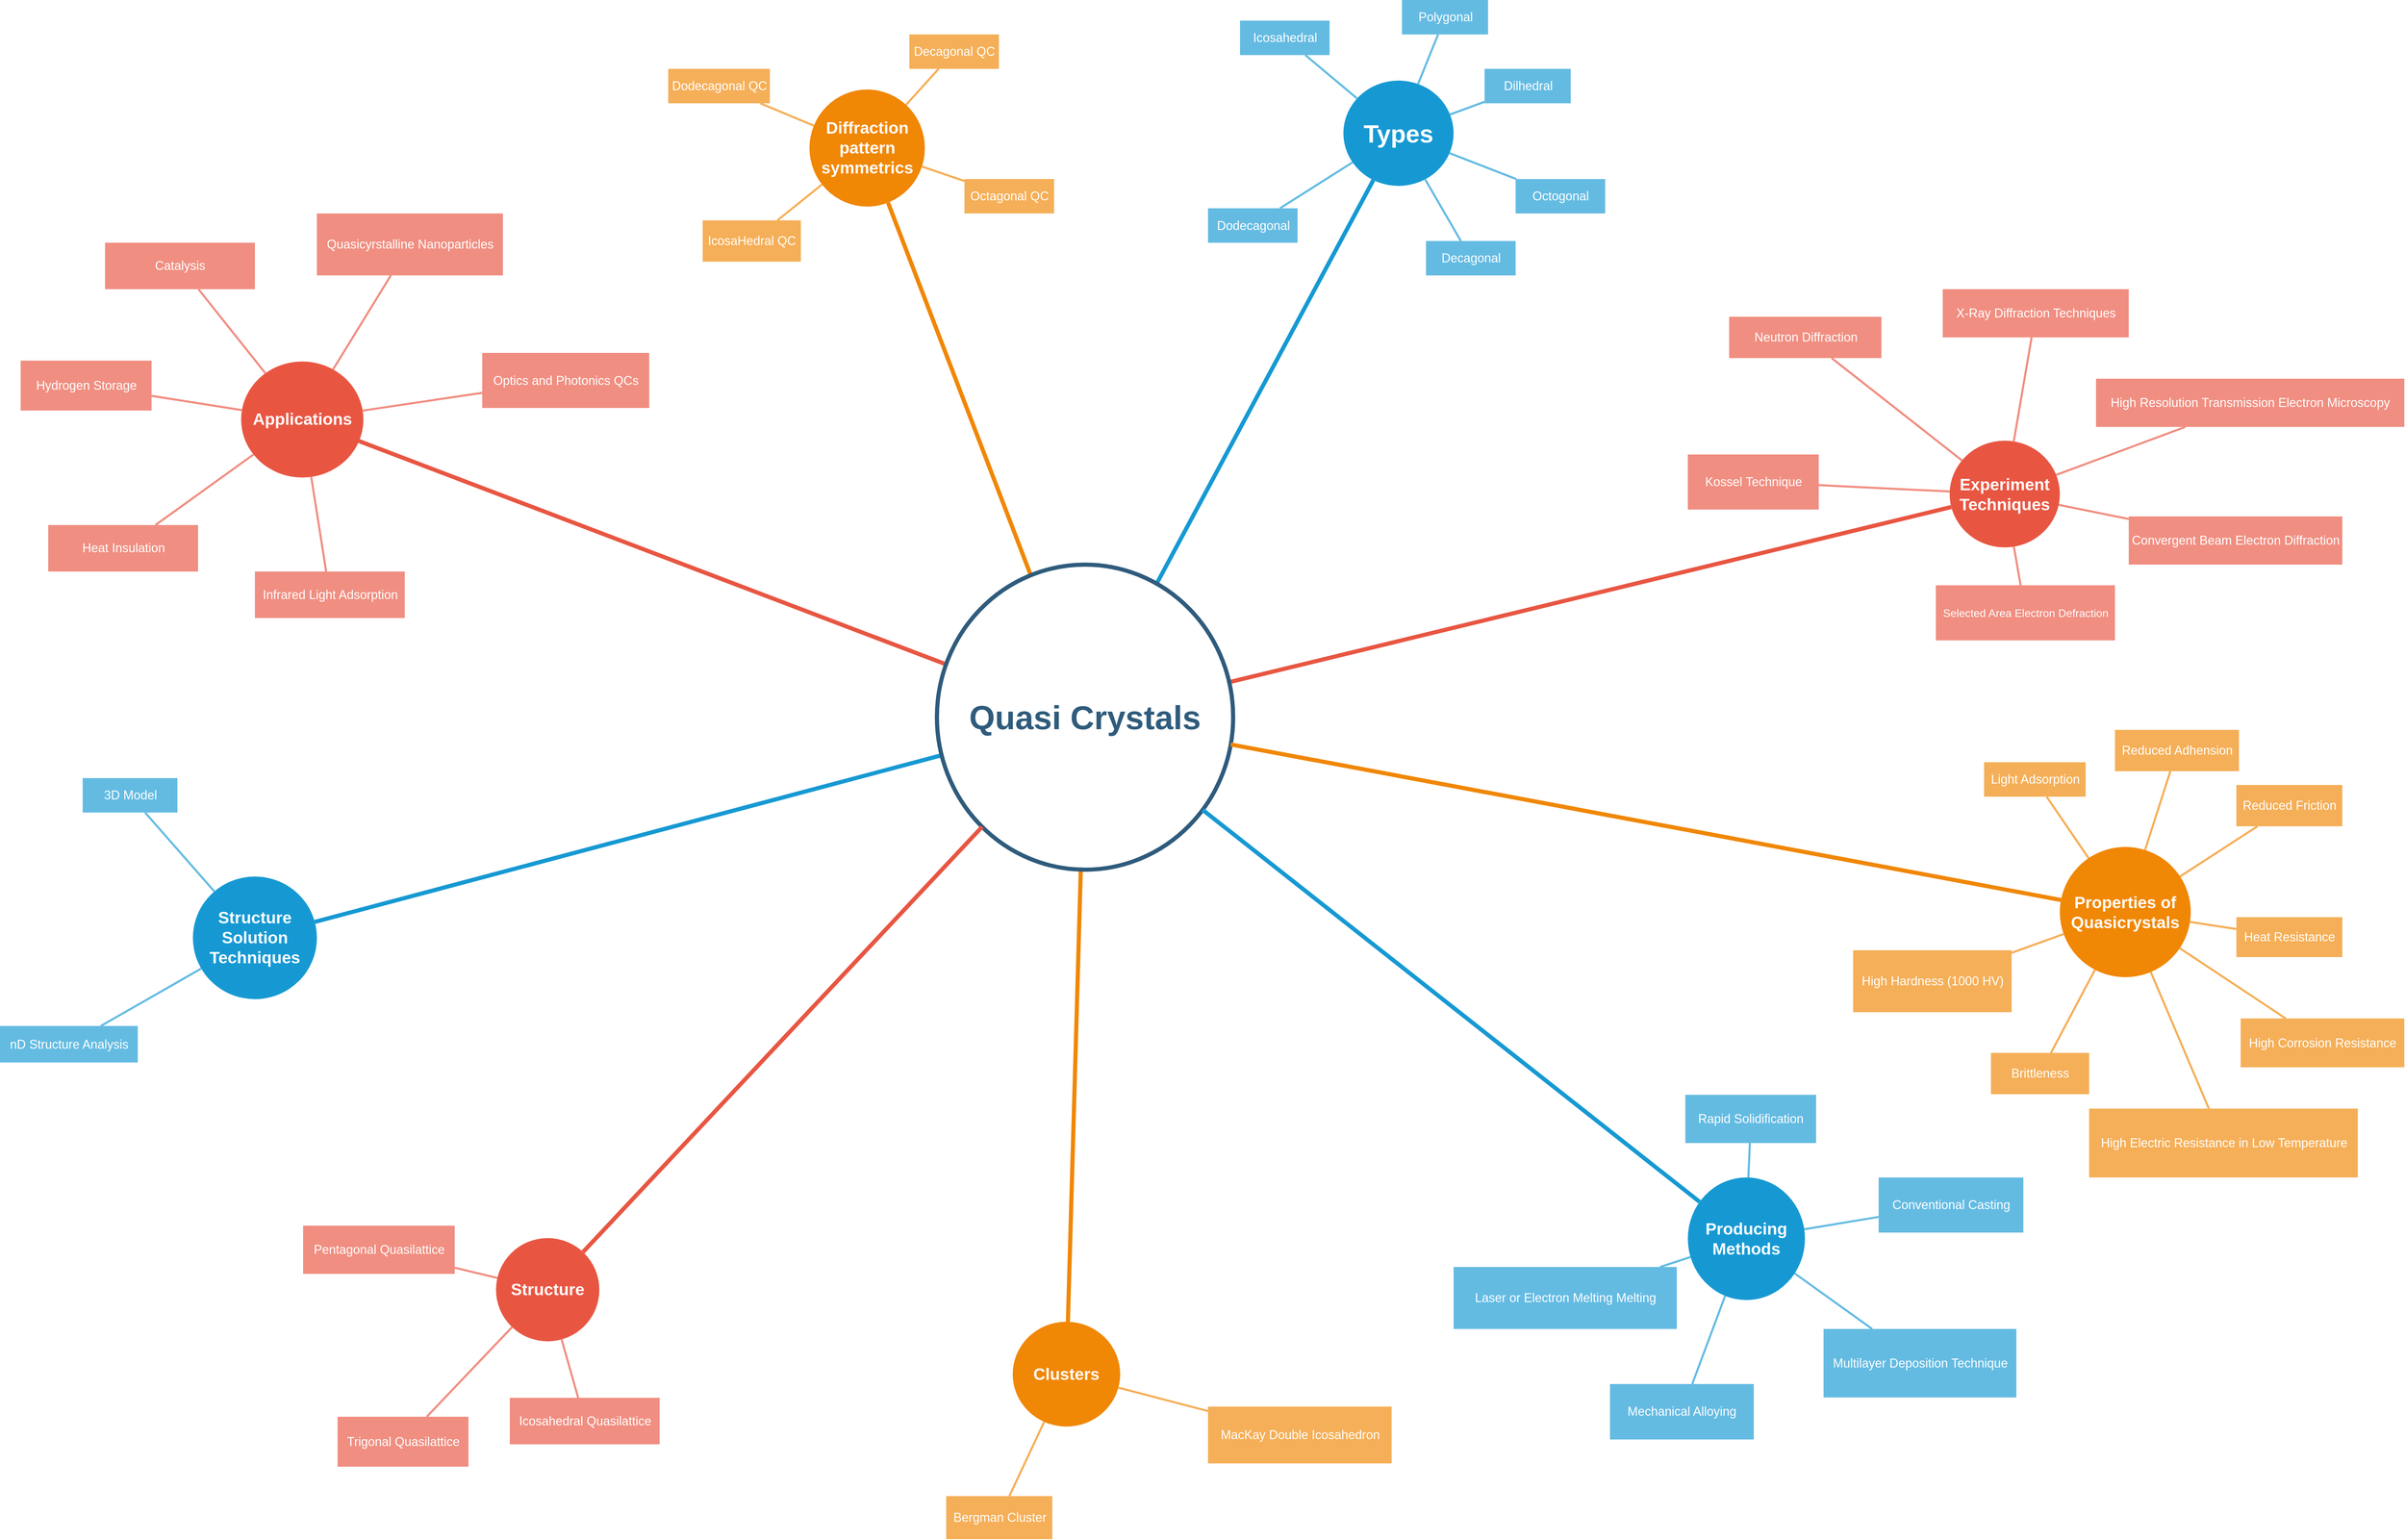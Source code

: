 <mxfile version="13.5.5" type="github">
  <diagram id="6a731a19-8d31-9384-78a2-239565b7b9f0" name="Page-1">
    <mxGraphModel dx="7134" dy="3627" grid="1" gridSize="10" guides="1" tooltips="1" connect="1" arrows="1" fold="1" page="1" pageScale="1" pageWidth="1169" pageHeight="827" background="#ffffff" math="0" shadow="0">
      <root>
        <mxCell id="0" />
        <mxCell id="1" parent="0" />
        <mxCell id="1350" value="&lt;b&gt;&lt;font style=&quot;font-size: 24px&quot;&gt;Structure Solution Techniques&lt;/font&gt;&lt;/b&gt;" style="ellipse;whiteSpace=wrap;html=1;shadow=0;fontFamily=Helvetica;fontSize=20;fontColor=#FFFFFF;align=center;strokeWidth=3;fillColor=#1699D3;strokeColor=none;" parent="1" vertex="1">
          <mxGeometry x="-250" y="993" width="180" height="178" as="geometry" />
        </mxCell>
        <mxCell id="1351" value="&lt;b&gt;&lt;font style=&quot;font-size: 24px&quot;&gt;Diffraction pattern symmetrics&lt;/font&gt;&lt;/b&gt;" style="ellipse;whiteSpace=wrap;html=1;shadow=0;fontFamily=Helvetica;fontSize=20;fontColor=#FFFFFF;align=center;strokeWidth=3;fillColor=#F08705;strokeColor=none;gradientColor=none;" parent="1" vertex="1">
          <mxGeometry x="645" y="-150" width="167.5" height="170" as="geometry" />
        </mxCell>
        <mxCell id="1352" value="&lt;b&gt;&lt;font style=&quot;font-size: 24px&quot;&gt;Experiment Techniques&lt;/font&gt;&lt;/b&gt;" style="ellipse;whiteSpace=wrap;html=1;shadow=0;fontFamily=Helvetica;fontSize=20;fontColor=#FFFFFF;align=center;strokeWidth=3;fillColor=#E85642;strokeColor=none;" parent="1" vertex="1">
          <mxGeometry x="2300" y="360" width="160" height="155" as="geometry" />
        </mxCell>
        <mxCell id="1353" value="&lt;b&gt;&lt;font style=&quot;font-size: 36px&quot;&gt;Types&lt;/font&gt;&lt;/b&gt;" style="ellipse;whiteSpace=wrap;html=1;shadow=0;fontFamily=Helvetica;fontSize=20;fontColor=#FFFFFF;align=center;strokeWidth=3;fillColor=#1699D3;strokeColor=none;" parent="1" vertex="1">
          <mxGeometry x="1420" y="-163" width="160" height="153" as="geometry" />
        </mxCell>
        <mxCell id="1355" value="&lt;font style=&quot;font-size: 24px&quot;&gt;&lt;b&gt;Clusters&lt;/b&gt;&lt;/font&gt;" style="ellipse;whiteSpace=wrap;html=1;shadow=0;fontFamily=Helvetica;fontSize=20;fontColor=#FFFFFF;align=center;strokeWidth=3;fillColor=#F08705;strokeColor=none;" parent="1" vertex="1">
          <mxGeometry x="940" y="1639.5" width="156" height="152.25" as="geometry" />
        </mxCell>
        <mxCell id="1356" value="&lt;font style=&quot;font-size: 24px&quot;&gt;&lt;b&gt;Applications&lt;/b&gt;&lt;/font&gt;" style="ellipse;whiteSpace=wrap;html=1;shadow=0;fontFamily=Helvetica;fontSize=20;fontColor=#FFFFFF;align=center;strokeWidth=3;fillColor=#E85642;strokeColor=none;" parent="1" vertex="1">
          <mxGeometry x="-180" y="245" width="177.5" height="168.5" as="geometry" />
        </mxCell>
        <mxCell id="1357" value="&lt;font style=&quot;font-size: 18px&quot;&gt;IcosaHedral QC&lt;/font&gt;" style="fillColor=#f5af58;strokeColor=none;strokeWidth=3;shadow=0;html=1;fontColor=#FFFFFF;" parent="1" vertex="1">
          <mxGeometry x="490" y="40" width="142.5" height="60" as="geometry" />
        </mxCell>
        <mxCell id="1358" value="&lt;font style=&quot;font-size: 18px&quot;&gt;3D Model&lt;/font&gt;" style="fillColor=#64BBE2;strokeColor=none;strokeWidth=3;shadow=0;html=1;fontColor=#FFFFFF;" parent="1" vertex="1">
          <mxGeometry x="-410" y="850" width="137.5" height="50" as="geometry" />
        </mxCell>
        <mxCell id="1359" style="endArrow=none;strokeWidth=6;strokeColor=#1699D3;html=1;" parent="1" source="1515" target="1350" edge="1">
          <mxGeometry relative="1" as="geometry" />
        </mxCell>
        <mxCell id="1360" style="endArrow=none;strokeWidth=6;strokeColor=#f08705;html=1;" parent="1" source="1515" target="1351" edge="1">
          <mxGeometry relative="1" as="geometry" />
        </mxCell>
        <mxCell id="1361" style="endArrow=none;strokeWidth=6;strokeColor=#E85642;html=1;" parent="1" source="1515" target="1352" edge="1">
          <mxGeometry relative="1" as="geometry" />
        </mxCell>
        <mxCell id="1362" style="endArrow=none;strokeWidth=6;strokeColor=#1699D3;html=1;" parent="1" source="1515" target="1353" edge="1">
          <mxGeometry relative="1" as="geometry" />
        </mxCell>
        <mxCell id="1365" value="" style="edgeStyle=none;endArrow=none;strokeWidth=6;strokeColor=#F08705;html=1;" parent="1" source="1515" target="1355" edge="1">
          <mxGeometry x="181" y="226.5" width="100" height="100" as="geometry">
            <mxPoint x="181" y="326.5" as="sourcePoint" />
            <mxPoint x="281" y="226.5" as="targetPoint" />
          </mxGeometry>
        </mxCell>
        <mxCell id="1366" value="" style="edgeStyle=none;endArrow=none;strokeWidth=6;strokeColor=#E85642;html=1;" parent="1" source="1515" target="1356" edge="1">
          <mxGeometry x="181" y="226.5" width="100" height="100" as="geometry">
            <mxPoint x="181" y="326.5" as="sourcePoint" />
            <mxPoint x="281" y="226.5" as="targetPoint" />
          </mxGeometry>
        </mxCell>
        <mxCell id="1367" value="&lt;font style=&quot;font-size: 18px&quot;&gt;nD Structure Analysis&lt;/font&gt;" style="fillColor=#64BBE2;strokeColor=none;strokeWidth=3;shadow=0;html=1;fontColor=#FFFFFF;" parent="1" vertex="1">
          <mxGeometry x="-530" y="1210" width="200" height="53" as="geometry" />
        </mxCell>
        <mxCell id="1378" value="" style="edgeStyle=none;endArrow=none;strokeWidth=3;strokeColor=#64BBE2;html=1;" parent="1" source="1350" target="1367" edge="1">
          <mxGeometry x="-950" y="840" width="100" height="100" as="geometry">
            <mxPoint x="-950" y="940" as="sourcePoint" />
            <mxPoint x="-850" y="840" as="targetPoint" />
          </mxGeometry>
        </mxCell>
        <mxCell id="1379" value="" style="edgeStyle=none;endArrow=none;strokeWidth=3;strokeColor=#64BBE2;html=1;" parent="1" source="1350" target="1358" edge="1">
          <mxGeometry x="-950" y="840" width="100" height="100" as="geometry">
            <mxPoint x="-950" y="940" as="sourcePoint" />
            <mxPoint x="-850" y="840" as="targetPoint" />
          </mxGeometry>
        </mxCell>
        <mxCell id="1391" value="&lt;font style=&quot;font-size: 18px&quot;&gt;Dodecagonal QC&lt;/font&gt;" style="fillColor=#f5af58;strokeColor=none;strokeWidth=3;shadow=0;html=1;fontColor=#FFFFFF;" parent="1" vertex="1">
          <mxGeometry x="440" y="-180" width="147.5" height="50" as="geometry" />
        </mxCell>
        <mxCell id="1393" value="&lt;font style=&quot;font-size: 18px&quot;&gt;Decagonal QC&lt;/font&gt;" style="fillColor=#f5af58;strokeColor=none;strokeWidth=3;shadow=0;html=1;fontColor=#FFFFFF;" parent="1" vertex="1">
          <mxGeometry x="790" y="-230" width="130" height="50" as="geometry" />
        </mxCell>
        <mxCell id="1397" value="&lt;font style=&quot;font-size: 18px&quot;&gt;Octagonal QC&lt;/font&gt;" style="fillColor=#f5af58;strokeColor=none;strokeWidth=3;shadow=0;html=1;fontColor=#FFFFFF;" parent="1" vertex="1">
          <mxGeometry x="870" y="-20" width="130" height="50" as="geometry" />
        </mxCell>
        <mxCell id="1399" value="" style="edgeStyle=none;endArrow=none;strokeWidth=3;strokeColor=#F5AF58;html=1;" parent="1" source="1351" target="1357" edge="1">
          <mxGeometry x="-422.5" y="-330" width="100" height="100" as="geometry">
            <mxPoint x="-422.5" y="-230" as="sourcePoint" />
            <mxPoint x="-322.5" y="-330" as="targetPoint" />
          </mxGeometry>
        </mxCell>
        <mxCell id="1403" value="" style="edgeStyle=none;endArrow=none;strokeWidth=3;strokeColor=#F5AF58;html=1;" parent="1" source="1351" target="1391" edge="1">
          <mxGeometry x="-422.5" y="-330" width="100" height="100" as="geometry">
            <mxPoint x="-422.5" y="-230" as="sourcePoint" />
            <mxPoint x="-322.5" y="-330" as="targetPoint" />
          </mxGeometry>
        </mxCell>
        <mxCell id="1405" value="" style="edgeStyle=none;endArrow=none;strokeWidth=3;strokeColor=#F5AF58;html=1;" parent="1" source="1351" target="1393" edge="1">
          <mxGeometry x="-422.5" y="-330" width="100" height="100" as="geometry">
            <mxPoint x="-422.5" y="-230" as="sourcePoint" />
            <mxPoint x="-322.5" y="-330" as="targetPoint" />
          </mxGeometry>
        </mxCell>
        <mxCell id="1409" value="" style="edgeStyle=none;endArrow=none;strokeWidth=3;strokeColor=#F5AF58;html=1;" parent="1" source="1351" target="1397" edge="1">
          <mxGeometry x="-422.5" y="-330" width="100" height="100" as="geometry">
            <mxPoint x="-422.5" y="-230" as="sourcePoint" />
            <mxPoint x="-322.5" y="-330" as="targetPoint" />
          </mxGeometry>
        </mxCell>
        <mxCell id="1412" value="&lt;font style=&quot;font-size: 18px&quot;&gt;High Resolution Transmission Electron Microscopy&lt;/font&gt;" style="fillColor=#f08e81;strokeColor=none;strokeWidth=3;shadow=0;html=1;fontColor=#FFFFFF;" parent="1" vertex="1">
          <mxGeometry x="2512.5" y="270" width="447.5" height="70" as="geometry" />
        </mxCell>
        <mxCell id="1417" value="&lt;font style=&quot;font-size: 18px&quot;&gt;Kossel Technique&lt;/font&gt;" style="fillColor=#f08e81;strokeColor=none;strokeWidth=3;shadow=0;html=1;fontColor=#FFFFFF;" parent="1" vertex="1">
          <mxGeometry x="1920" y="380" width="190" height="80" as="geometry" />
        </mxCell>
        <mxCell id="1418" value="&lt;font style=&quot;font-size: 18px&quot;&gt;Neutron Diffraction&lt;/font&gt;" style="fillColor=#f08e81;strokeColor=none;strokeWidth=3;shadow=0;html=1;fontColor=#FFFFFF;" parent="1" vertex="1">
          <mxGeometry x="1980" y="180" width="221" height="60" as="geometry" />
        </mxCell>
        <mxCell id="1419" value="&lt;font style=&quot;font-size: 18px&quot;&gt;X-Ray Diffraction Techniques&lt;/font&gt;" style="fillColor=#f08e81;strokeColor=none;strokeWidth=3;shadow=0;html=1;fontColor=#FFFFFF;" parent="1" vertex="1">
          <mxGeometry x="2290" y="140" width="270" height="70" as="geometry" />
        </mxCell>
        <mxCell id="1421" value="&lt;font size=&quot;3&quot;&gt;Selected Area Electron Defraction&lt;/font&gt;" style="fillColor=#f08e81;strokeColor=none;strokeWidth=3;shadow=0;html=1;fontColor=#FFFFFF;" parent="1" vertex="1">
          <mxGeometry x="2280" y="570" width="260" height="80" as="geometry" />
        </mxCell>
        <mxCell id="1422" value="&lt;div&gt;&lt;span style=&quot;font-size: 18px&quot;&gt;Convergent Beam Electron Diffraction&lt;/span&gt;&lt;/div&gt;" style="fillColor=#f08e81;strokeColor=none;strokeWidth=3;shadow=0;html=1;fontColor=#FFFFFF;align=center;" parent="1" vertex="1">
          <mxGeometry x="2560" y="470" width="310" height="70" as="geometry" />
        </mxCell>
        <mxCell id="1428" value="" style="edgeStyle=none;endArrow=none;strokeWidth=3;strokeColor=#F08E81;html=1;" parent="1" source="1352" target="1417" edge="1">
          <mxGeometry x="570" y="90" width="100" height="100" as="geometry">
            <mxPoint x="570" y="190" as="sourcePoint" />
            <mxPoint x="670" y="90" as="targetPoint" />
          </mxGeometry>
        </mxCell>
        <mxCell id="1429" value="" style="edgeStyle=none;endArrow=none;strokeWidth=3;strokeColor=#F08E81;html=1;" parent="1" source="1352" target="1418" edge="1">
          <mxGeometry x="570" y="90" width="100" height="100" as="geometry">
            <mxPoint x="570" y="190" as="sourcePoint" />
            <mxPoint x="670" y="90" as="targetPoint" />
          </mxGeometry>
        </mxCell>
        <mxCell id="1430" value="" style="edgeStyle=none;endArrow=none;strokeWidth=3;strokeColor=#F08E81;html=1;" parent="1" source="1352" target="1419" edge="1">
          <mxGeometry x="570" y="90" width="100" height="100" as="geometry">
            <mxPoint x="570" y="190" as="sourcePoint" />
            <mxPoint x="670" y="90" as="targetPoint" />
          </mxGeometry>
        </mxCell>
        <mxCell id="1431" value="" style="edgeStyle=none;endArrow=none;strokeWidth=3;strokeColor=#F08E81;html=1;" parent="1" source="1352" target="1412" edge="1">
          <mxGeometry x="570" y="90" width="100" height="100" as="geometry">
            <mxPoint x="570" y="190" as="sourcePoint" />
            <mxPoint x="670" y="90" as="targetPoint" />
          </mxGeometry>
        </mxCell>
        <mxCell id="1432" value="" style="edgeStyle=none;endArrow=none;strokeWidth=3;strokeColor=#F08E81;html=1;" parent="1" source="1352" target="1422" edge="1">
          <mxGeometry x="570" y="90" width="100" height="100" as="geometry">
            <mxPoint x="570" y="190" as="sourcePoint" />
            <mxPoint x="670" y="90" as="targetPoint" />
          </mxGeometry>
        </mxCell>
        <mxCell id="1433" value="" style="edgeStyle=none;endArrow=none;strokeWidth=3;strokeColor=#F08E81;html=1;" parent="1" source="1352" target="1421" edge="1">
          <mxGeometry x="570" y="90" width="100" height="100" as="geometry">
            <mxPoint x="570" y="190" as="sourcePoint" />
            <mxPoint x="670" y="90" as="targetPoint" />
          </mxGeometry>
        </mxCell>
        <mxCell id="1439" value="&lt;font style=&quot;font-size: 18px&quot;&gt;Polygonal&lt;/font&gt;" style="fillColor=#64BBE2;strokeColor=none;strokeWidth=3;shadow=0;html=1;fontColor=#FFFFFF;" parent="1" vertex="1">
          <mxGeometry x="1505" y="-280" width="125" height="50" as="geometry" />
        </mxCell>
        <mxCell id="1440" value="&lt;font style=&quot;font-size: 18px&quot;&gt;Dilhedral&lt;/font&gt;" style="fillColor=#64BBE2;strokeColor=none;strokeWidth=3;shadow=0;html=1;fontColor=#FFFFFF;" parent="1" vertex="1">
          <mxGeometry x="1625" y="-180" width="125" height="50" as="geometry" />
        </mxCell>
        <mxCell id="1441" value="&lt;font style=&quot;font-size: 18px&quot;&gt;Decagonal&lt;/font&gt;" style="fillColor=#64BBE2;strokeColor=none;strokeWidth=3;shadow=0;html=1;fontColor=#FFFFFF;" parent="1" vertex="1">
          <mxGeometry x="1540" y="70" width="130" height="50" as="geometry" />
        </mxCell>
        <mxCell id="1442" value="&lt;font style=&quot;font-size: 18px&quot;&gt;Octogonal&lt;/font&gt;" style="fillColor=#64BBE2;strokeColor=none;strokeWidth=3;shadow=0;html=1;fontColor=#FFFFFF;" parent="1" vertex="1">
          <mxGeometry x="1670" y="-20" width="130" height="50" as="geometry" />
        </mxCell>
        <mxCell id="1443" value="&lt;font style=&quot;font-size: 18px&quot;&gt;Dodecagonal&lt;/font&gt;" style="fillColor=#64BBE2;strokeColor=none;strokeWidth=3;shadow=0;html=1;fontColor=#FFFFFF;" parent="1" vertex="1">
          <mxGeometry x="1223.5" y="22.5" width="130" height="50" as="geometry" />
        </mxCell>
        <mxCell id="1444" value="&lt;font style=&quot;font-size: 18px&quot;&gt;Icosahedral&lt;/font&gt;" style="fillColor=#64BBE2;strokeColor=none;strokeWidth=3;shadow=0;html=1;fontColor=#FFFFFF;" parent="1" vertex="1">
          <mxGeometry x="1270" y="-250" width="130" height="50" as="geometry" />
        </mxCell>
        <mxCell id="1450" value="" style="edgeStyle=none;endArrow=none;strokeWidth=3;strokeColor=#64BBE2;html=1;" parent="1" source="1353" target="1439" edge="1">
          <mxGeometry x="-570" y="-733" width="100" height="100" as="geometry">
            <mxPoint x="-570" y="-633" as="sourcePoint" />
            <mxPoint x="-470" y="-733" as="targetPoint" />
          </mxGeometry>
        </mxCell>
        <mxCell id="1451" value="" style="edgeStyle=none;endArrow=none;strokeWidth=3;strokeColor=#64BBE2;html=1;" parent="1" source="1353" target="1440" edge="1">
          <mxGeometry x="-570" y="-733" width="100" height="100" as="geometry">
            <mxPoint x="-570" y="-633" as="sourcePoint" />
            <mxPoint x="-470" y="-733" as="targetPoint" />
          </mxGeometry>
        </mxCell>
        <mxCell id="1452" value="" style="edgeStyle=none;endArrow=none;strokeWidth=3;strokeColor=#64BBE2;html=1;" parent="1" source="1353" target="1442" edge="1">
          <mxGeometry x="-570" y="-733" width="100" height="100" as="geometry">
            <mxPoint x="-570" y="-633" as="sourcePoint" />
            <mxPoint x="-470" y="-733" as="targetPoint" />
          </mxGeometry>
        </mxCell>
        <mxCell id="1453" value="" style="edgeStyle=none;endArrow=none;strokeWidth=3;strokeColor=#64BBE2;html=1;" parent="1" source="1353" target="1441" edge="1">
          <mxGeometry x="-570" y="-733" width="100" height="100" as="geometry">
            <mxPoint x="-570" y="-633" as="sourcePoint" />
            <mxPoint x="-470" y="-733" as="targetPoint" />
          </mxGeometry>
        </mxCell>
        <mxCell id="1454" value="" style="edgeStyle=none;endArrow=none;strokeWidth=3;strokeColor=#64BBE2;html=1;" parent="1" source="1353" target="1443" edge="1">
          <mxGeometry x="-570" y="-733" width="100" height="100" as="geometry">
            <mxPoint x="-570" y="-633" as="sourcePoint" />
            <mxPoint x="-470" y="-733" as="targetPoint" />
          </mxGeometry>
        </mxCell>
        <mxCell id="1455" value="" style="edgeStyle=none;endArrow=none;strokeWidth=3;strokeColor=#64BBE2;html=1;" parent="1" source="1353" target="1444" edge="1">
          <mxGeometry x="-570" y="-733" width="100" height="100" as="geometry">
            <mxPoint x="-570" y="-633" as="sourcePoint" />
            <mxPoint x="-470" y="-733" as="targetPoint" />
          </mxGeometry>
        </mxCell>
        <mxCell id="1473" value="&lt;font style=&quot;font-size: 18px&quot;&gt;MacKay Double Icosahedron&lt;/font&gt;" style="fillColor=#f5af58;strokeColor=none;strokeWidth=3;shadow=0;html=1;fontColor=#FFFFFF;" parent="1" vertex="1">
          <mxGeometry x="1223.5" y="1762.75" width="266.5" height="82.5" as="geometry" />
        </mxCell>
        <mxCell id="1474" value="&lt;font style=&quot;font-size: 18px&quot;&gt;Bergman Cluster&lt;/font&gt;" style="fillColor=#f5af58;strokeColor=none;strokeWidth=3;shadow=0;html=1;fontColor=#FFFFFF;" parent="1" vertex="1">
          <mxGeometry x="843.5" y="1892.75" width="154" height="62.5" as="geometry" />
        </mxCell>
        <mxCell id="1485" value="" style="edgeStyle=none;endArrow=none;strokeWidth=3;strokeColor=#F5AF58;html=1;" parent="1" source="1355" target="1473" edge="1">
          <mxGeometry x="106" y="385.25" width="100" height="100" as="geometry">
            <mxPoint x="106" y="485.25" as="sourcePoint" />
            <mxPoint x="206" y="385.25" as="targetPoint" />
          </mxGeometry>
        </mxCell>
        <mxCell id="1486" value="" style="edgeStyle=none;endArrow=none;strokeWidth=3;strokeColor=#F5AF58;html=1;" parent="1" source="1355" target="1474" edge="1">
          <mxGeometry x="106" y="385.25" width="100" height="100" as="geometry">
            <mxPoint x="106" y="485.25" as="sourcePoint" />
            <mxPoint x="206" y="385.25" as="targetPoint" />
          </mxGeometry>
        </mxCell>
        <mxCell id="1490" value="&lt;font style=&quot;font-size: 18px&quot;&gt;Infrared Light Adsorption&lt;/font&gt;" style="fillColor=#f08e81;strokeColor=none;strokeWidth=3;shadow=0;html=1;fontColor=#FFFFFF;" parent="1" vertex="1">
          <mxGeometry x="-160" y="550" width="217.5" height="67.5" as="geometry" />
        </mxCell>
        <mxCell id="1491" value="&lt;font style=&quot;font-size: 18px&quot;&gt;Quasicyrstalline Nanoparticles&lt;/font&gt;" style="fillColor=#f08e81;strokeColor=none;strokeWidth=3;shadow=0;html=1;fontColor=#FFFFFF;" parent="1" vertex="1">
          <mxGeometry x="-70" y="30" width="270" height="90" as="geometry" />
        </mxCell>
        <mxCell id="1492" value="&lt;font style=&quot;font-size: 18px&quot;&gt;Hydrogen Storage&lt;/font&gt;" style="fillColor=#f08e81;strokeColor=none;strokeWidth=3;shadow=0;html=1;fontColor=#FFFFFF;" parent="1" vertex="1">
          <mxGeometry x="-500" y="243.75" width="190" height="72.5" as="geometry" />
        </mxCell>
        <mxCell id="1503" value="" style="edgeStyle=none;endArrow=none;strokeWidth=3;strokeColor=#F08E81;html=1;" parent="1" source="1356" target="1490" edge="1">
          <mxGeometry x="-502.5" y="-856" width="100" height="100" as="geometry">
            <mxPoint x="-502.5" y="-756" as="sourcePoint" />
            <mxPoint x="-402.5" y="-856" as="targetPoint" />
          </mxGeometry>
        </mxCell>
        <mxCell id="1504" value="" style="edgeStyle=none;endArrow=none;strokeWidth=3;strokeColor=#F08E81;html=1;" parent="1" source="1356" target="1491" edge="1">
          <mxGeometry x="-502.5" y="-856" width="100" height="100" as="geometry">
            <mxPoint x="-502.5" y="-756" as="sourcePoint" />
            <mxPoint x="-402.5" y="-856" as="targetPoint" />
          </mxGeometry>
        </mxCell>
        <mxCell id="1505" value="" style="edgeStyle=none;endArrow=none;strokeWidth=3;strokeColor=#F08E81;html=1;" parent="1" source="1356" target="1492" edge="1">
          <mxGeometry x="-502.5" y="-856" width="100" height="100" as="geometry">
            <mxPoint x="-502.5" y="-756" as="sourcePoint" />
            <mxPoint x="-402.5" y="-856" as="targetPoint" />
          </mxGeometry>
        </mxCell>
        <mxCell id="1514" style="edgeStyle=orthogonalEdgeStyle;rounded=0;html=1;exitX=0.75;exitY=0;entryX=0.75;entryY=0;startArrow=none;startFill=0;endArrow=block;endFill=1;jettySize=auto;orthogonalLoop=1;strokeColor=#12aab5;strokeWidth=6;fontSize=20;fontColor=#2F5B7C;" parent="1" edge="1">
          <mxGeometry relative="1" as="geometry">
            <mxPoint x="2150" y="355" as="sourcePoint" />
            <mxPoint x="2150" y="355" as="targetPoint" />
          </mxGeometry>
        </mxCell>
        <mxCell id="1515" value="&lt;font style=&quot;font-size: 48px&quot;&gt;Quasi Crystals&lt;/font&gt;" style="ellipse;whiteSpace=wrap;html=1;shadow=0;fontFamily=Helvetica;fontSize=30;fontColor=#2F5B7C;align=center;strokeColor=#2F5B7C;strokeWidth=6;fillColor=#FFFFFF;fontStyle=1;gradientColor=none;" parent="1" vertex="1">
          <mxGeometry x="830" y="540" width="430" height="443" as="geometry" />
        </mxCell>
        <mxCell id="hBe-gOoMLTrsc8ueAhho-1549" value="&lt;b&gt;&lt;font style=&quot;font-size: 24px&quot;&gt;Producing Methods&lt;/font&gt;&lt;/b&gt;" style="ellipse;whiteSpace=wrap;html=1;shadow=0;fontFamily=Helvetica;fontSize=20;fontColor=#FFFFFF;align=center;strokeWidth=3;fillColor=#1699D3;strokeColor=none;" vertex="1" parent="1">
          <mxGeometry x="1920" y="1430" width="170" height="178" as="geometry" />
        </mxCell>
        <mxCell id="hBe-gOoMLTrsc8ueAhho-1550" value="&lt;font style=&quot;font-size: 18px&quot;&gt;Conventional Casting&lt;/font&gt;" style="fillColor=#64BBE2;strokeColor=none;strokeWidth=3;shadow=0;html=1;fontColor=#FFFFFF;" vertex="1" parent="1">
          <mxGeometry x="2197" y="1430" width="210" height="80" as="geometry" />
        </mxCell>
        <mxCell id="hBe-gOoMLTrsc8ueAhho-1551" style="endArrow=none;strokeWidth=6;strokeColor=#1699D3;html=1;" edge="1" parent="1" target="hBe-gOoMLTrsc8ueAhho-1549" source="1515">
          <mxGeometry relative="1" as="geometry">
            <mxPoint x="1300.002" y="940.549" as="sourcePoint" />
          </mxGeometry>
        </mxCell>
        <mxCell id="hBe-gOoMLTrsc8ueAhho-1552" value="&lt;span style=&quot;font-size: 18px&quot;&gt;Multilayer Deposition Technique&lt;/span&gt;" style="fillColor=#64BBE2;strokeColor=none;strokeWidth=3;shadow=0;html=1;fontColor=#FFFFFF;" vertex="1" parent="1">
          <mxGeometry x="2117" y="1650" width="279.83" height="99.5" as="geometry" />
        </mxCell>
        <mxCell id="hBe-gOoMLTrsc8ueAhho-1553" value="" style="edgeStyle=none;endArrow=none;strokeWidth=3;strokeColor=#64BBE2;html=1;" edge="1" parent="1" source="hBe-gOoMLTrsc8ueAhho-1549" target="hBe-gOoMLTrsc8ueAhho-1552">
          <mxGeometry x="-533.83" y="795" width="100" height="100" as="geometry">
            <mxPoint x="-533.83" y="895" as="sourcePoint" />
            <mxPoint x="-433.83" y="795" as="targetPoint" />
          </mxGeometry>
        </mxCell>
        <mxCell id="hBe-gOoMLTrsc8ueAhho-1554" value="" style="edgeStyle=none;endArrow=none;strokeWidth=3;strokeColor=#64BBE2;html=1;" edge="1" parent="1" source="hBe-gOoMLTrsc8ueAhho-1549" target="hBe-gOoMLTrsc8ueAhho-1550">
          <mxGeometry x="-533.83" y="795" width="100" height="100" as="geometry">
            <mxPoint x="-533.83" y="895" as="sourcePoint" />
            <mxPoint x="-433.83" y="795" as="targetPoint" />
          </mxGeometry>
        </mxCell>
        <mxCell id="hBe-gOoMLTrsc8ueAhho-1555" value="&lt;font style=&quot;font-size: 18px&quot;&gt;Rapid Solidification&lt;/font&gt;" style="fillColor=#64BBE2;strokeColor=none;strokeWidth=3;shadow=0;html=1;fontColor=#FFFFFF;" vertex="1" parent="1">
          <mxGeometry x="1916.34" y="1310" width="189.83" height="70" as="geometry" />
        </mxCell>
        <mxCell id="hBe-gOoMLTrsc8ueAhho-1556" value="" style="edgeStyle=none;endArrow=none;strokeWidth=3;strokeColor=#64BBE2;html=1;" edge="1" parent="1" target="hBe-gOoMLTrsc8ueAhho-1555" source="hBe-gOoMLTrsc8ueAhho-1549">
          <mxGeometry x="-726.33" y="643" width="100" height="100" as="geometry">
            <mxPoint x="1896.17" y="1477" as="sourcePoint" />
            <mxPoint x="-626.33" y="643" as="targetPoint" />
          </mxGeometry>
        </mxCell>
        <mxCell id="hBe-gOoMLTrsc8ueAhho-1557" value="&lt;font style=&quot;font-size: 18px&quot;&gt;Laser or Electron Melting Melting&lt;/font&gt;" style="fillColor=#64BBE2;strokeColor=none;strokeWidth=3;shadow=0;html=1;fontColor=#FFFFFF;" vertex="1" parent="1">
          <mxGeometry x="1580" y="1560" width="324" height="90" as="geometry" />
        </mxCell>
        <mxCell id="hBe-gOoMLTrsc8ueAhho-1558" value="" style="edgeStyle=none;endArrow=none;strokeWidth=3;strokeColor=#64BBE2;html=1;" edge="1" parent="1" target="hBe-gOoMLTrsc8ueAhho-1557" source="hBe-gOoMLTrsc8ueAhho-1549">
          <mxGeometry x="-1042.21" y="831.29" width="100" height="100" as="geometry">
            <mxPoint x="1526.171" y="1595.004" as="sourcePoint" />
            <mxPoint x="1864.499" y="1605.0" as="targetPoint" />
          </mxGeometry>
        </mxCell>
        <mxCell id="hBe-gOoMLTrsc8ueAhho-1565" value="&lt;font style=&quot;font-size: 18px&quot;&gt;Mechanical Alloying&lt;/font&gt;" style="fillColor=#64BBE2;strokeColor=none;strokeWidth=3;shadow=0;html=1;fontColor=#FFFFFF;" vertex="1" parent="1">
          <mxGeometry x="1807" y="1730" width="208.75" height="80.5" as="geometry" />
        </mxCell>
        <mxCell id="hBe-gOoMLTrsc8ueAhho-1566" value="" style="edgeStyle=none;endArrow=none;strokeWidth=3;strokeColor=#64BBE2;html=1;" edge="1" parent="1" target="hBe-gOoMLTrsc8ueAhho-1565" source="hBe-gOoMLTrsc8ueAhho-1549">
          <mxGeometry x="-967.46" y="903.2" width="100" height="100" as="geometry">
            <mxPoint x="2027.0" y="1650.001" as="sourcePoint" />
            <mxPoint x="1939.249" y="1676.91" as="targetPoint" />
          </mxGeometry>
        </mxCell>
        <mxCell id="hBe-gOoMLTrsc8ueAhho-1567" value="&lt;font style=&quot;font-size: 24px&quot;&gt;&lt;b&gt;Structure&lt;/b&gt;&lt;/font&gt;" style="ellipse;whiteSpace=wrap;html=1;shadow=0;fontFamily=Helvetica;fontSize=20;fontColor=#FFFFFF;align=center;strokeWidth=3;fillColor=#E85642;strokeColor=none;" vertex="1" parent="1">
          <mxGeometry x="190" y="1518" width="150" height="150" as="geometry" />
        </mxCell>
        <mxCell id="hBe-gOoMLTrsc8ueAhho-1568" value="" style="edgeStyle=none;endArrow=none;strokeWidth=6;strokeColor=#E85642;html=1;" edge="1" parent="1" target="hBe-gOoMLTrsc8ueAhho-1567" source="1515">
          <mxGeometry x="241" y="703.79" width="100" height="100" as="geometry">
            <mxPoint x="973.758" y="1410.001" as="sourcePoint" />
            <mxPoint x="341" y="703.79" as="targetPoint" />
          </mxGeometry>
        </mxCell>
        <mxCell id="hBe-gOoMLTrsc8ueAhho-1569" value="&lt;font style=&quot;font-size: 18px&quot;&gt;Icosahedral Quasilattice&lt;/font&gt;" style="fillColor=#f08e81;strokeColor=none;strokeWidth=3;shadow=0;html=1;fontColor=#FFFFFF;" vertex="1" parent="1">
          <mxGeometry x="210" y="1750" width="217.5" height="67.5" as="geometry" />
        </mxCell>
        <mxCell id="hBe-gOoMLTrsc8ueAhho-1570" value="&lt;font style=&quot;font-size: 18px&quot;&gt;Pentagonal Quasilattice&lt;/font&gt;" style="fillColor=#f08e81;strokeColor=none;strokeWidth=3;shadow=0;html=1;fontColor=#FFFFFF;" vertex="1" parent="1">
          <mxGeometry x="-90" y="1500" width="220" height="70" as="geometry" />
        </mxCell>
        <mxCell id="hBe-gOoMLTrsc8ueAhho-1571" value="&lt;font style=&quot;font-size: 18px&quot;&gt;Trigonal Quasilattice&lt;/font&gt;" style="fillColor=#f08e81;strokeColor=none;strokeWidth=3;shadow=0;html=1;fontColor=#FFFFFF;" vertex="1" parent="1">
          <mxGeometry x="-40" y="1777.5" width="190" height="72.5" as="geometry" />
        </mxCell>
        <mxCell id="hBe-gOoMLTrsc8ueAhho-1572" value="" style="edgeStyle=none;endArrow=none;strokeWidth=3;strokeColor=#F08E81;html=1;" edge="1" parent="1" source="hBe-gOoMLTrsc8ueAhho-1567" target="hBe-gOoMLTrsc8ueAhho-1569">
          <mxGeometry x="-212.5" y="405" width="100" height="100" as="geometry">
            <mxPoint x="-212.5" y="505" as="sourcePoint" />
            <mxPoint x="-112.5" y="405" as="targetPoint" />
          </mxGeometry>
        </mxCell>
        <mxCell id="hBe-gOoMLTrsc8ueAhho-1573" value="" style="edgeStyle=none;endArrow=none;strokeWidth=3;strokeColor=#F08E81;html=1;" edge="1" parent="1" source="hBe-gOoMLTrsc8ueAhho-1567" target="hBe-gOoMLTrsc8ueAhho-1570">
          <mxGeometry x="-212.5" y="405" width="100" height="100" as="geometry">
            <mxPoint x="-212.5" y="505" as="sourcePoint" />
            <mxPoint x="-112.5" y="405" as="targetPoint" />
          </mxGeometry>
        </mxCell>
        <mxCell id="hBe-gOoMLTrsc8ueAhho-1574" value="" style="edgeStyle=none;endArrow=none;strokeWidth=3;strokeColor=#F08E81;html=1;" edge="1" parent="1" source="hBe-gOoMLTrsc8ueAhho-1567" target="hBe-gOoMLTrsc8ueAhho-1571">
          <mxGeometry x="-212.5" y="405" width="100" height="100" as="geometry">
            <mxPoint x="-212.5" y="505" as="sourcePoint" />
            <mxPoint x="-112.5" y="405" as="targetPoint" />
          </mxGeometry>
        </mxCell>
        <mxCell id="hBe-gOoMLTrsc8ueAhho-1575" value="&lt;font style=&quot;font-size: 18px&quot;&gt;Heat Insulation&lt;/font&gt;" style="fillColor=#f08e81;strokeColor=none;strokeWidth=3;shadow=0;html=1;fontColor=#FFFFFF;" vertex="1" parent="1">
          <mxGeometry x="-460" y="482.5" width="217.5" height="67.5" as="geometry" />
        </mxCell>
        <mxCell id="hBe-gOoMLTrsc8ueAhho-1576" value="" style="edgeStyle=none;endArrow=none;strokeWidth=3;strokeColor=#F08E81;html=1;" edge="1" parent="1" target="hBe-gOoMLTrsc8ueAhho-1575" source="1356">
          <mxGeometry x="-808.89" y="-906.05" width="100" height="100" as="geometry">
            <mxPoint x="-193.61" y="339.999" as="sourcePoint" />
            <mxPoint x="-708.89" y="-906.05" as="targetPoint" />
          </mxGeometry>
        </mxCell>
        <mxCell id="hBe-gOoMLTrsc8ueAhho-1577" value="&lt;font style=&quot;font-size: 18px&quot;&gt;Catalysis&lt;/font&gt;" style="fillColor=#f08e81;strokeColor=none;strokeWidth=3;shadow=0;html=1;fontColor=#FFFFFF;" vertex="1" parent="1">
          <mxGeometry x="-377.5" y="72.5" width="217.5" height="67.5" as="geometry" />
        </mxCell>
        <mxCell id="hBe-gOoMLTrsc8ueAhho-1578" value="" style="edgeStyle=none;endArrow=none;strokeWidth=3;strokeColor=#F08E81;html=1;" edge="1" parent="1" target="hBe-gOoMLTrsc8ueAhho-1577" source="1356">
          <mxGeometry x="-710" y="-1333.5" width="100" height="100" as="geometry">
            <mxPoint x="-275.688" y="-79.05" as="sourcePoint" />
            <mxPoint x="-610" y="-1333.5" as="targetPoint" />
          </mxGeometry>
        </mxCell>
        <mxCell id="hBe-gOoMLTrsc8ueAhho-1579" value="&lt;font style=&quot;font-size: 18px&quot;&gt;Optics and Photonics QCs&lt;/font&gt;" style="fillColor=#f08e81;strokeColor=none;strokeWidth=3;shadow=0;html=1;fontColor=#FFFFFF;" vertex="1" parent="1">
          <mxGeometry x="170" y="232.5" width="242.41" height="80" as="geometry" />
        </mxCell>
        <mxCell id="hBe-gOoMLTrsc8ueAhho-1580" value="" style="edgeStyle=none;endArrow=none;strokeWidth=3;strokeColor=#F08E81;html=1;" edge="1" parent="1" target="hBe-gOoMLTrsc8ueAhho-1579" source="1356">
          <mxGeometry x="-144.91" y="-1176" width="100" height="100" as="geometry">
            <mxPoint x="84.912" y="277.372" as="sourcePoint" />
            <mxPoint x="-44.91" y="-1176" as="targetPoint" />
          </mxGeometry>
        </mxCell>
        <mxCell id="hBe-gOoMLTrsc8ueAhho-1581" value="&lt;b&gt;&lt;font style=&quot;font-size: 24px&quot;&gt;Properties of Quasicrystals&lt;/font&gt;&lt;/b&gt;" style="ellipse;whiteSpace=wrap;html=1;shadow=0;fontFamily=Helvetica;fontSize=20;fontColor=#FFFFFF;align=center;strokeWidth=3;fillColor=#F08705;strokeColor=none;gradientColor=none;" vertex="1" parent="1">
          <mxGeometry x="2460" y="950" width="190" height="189.1" as="geometry" />
        </mxCell>
        <mxCell id="hBe-gOoMLTrsc8ueAhho-1582" value="&lt;font style=&quot;font-size: 18px&quot;&gt;High Hardness (1000 HV)&lt;/font&gt;" style="fillColor=#f5af58;strokeColor=none;strokeWidth=3;shadow=0;html=1;fontColor=#FFFFFF;" vertex="1" parent="1">
          <mxGeometry x="2160" y="1100" width="230" height="90" as="geometry" />
        </mxCell>
        <mxCell id="hBe-gOoMLTrsc8ueAhho-1583" style="endArrow=none;strokeWidth=6;strokeColor=#f08705;html=1;" edge="1" parent="1" target="hBe-gOoMLTrsc8ueAhho-1581" source="1515">
          <mxGeometry relative="1" as="geometry">
            <mxPoint x="2695.16" y="1608.002" as="sourcePoint" />
          </mxGeometry>
        </mxCell>
        <mxCell id="hBe-gOoMLTrsc8ueAhho-1584" value="&lt;font style=&quot;font-size: 18px&quot;&gt;Light Adsorption&lt;/font&gt;" style="fillColor=#f5af58;strokeColor=none;strokeWidth=3;shadow=0;html=1;fontColor=#FFFFFF;" vertex="1" parent="1">
          <mxGeometry x="2350" y="827.0" width="147.5" height="50" as="geometry" />
        </mxCell>
        <mxCell id="hBe-gOoMLTrsc8ueAhho-1585" value="&lt;font style=&quot;font-size: 18px&quot;&gt;Reduced Friction&lt;/font&gt;" style="fillColor=#f5af58;strokeColor=none;strokeWidth=3;shadow=0;html=1;fontColor=#FFFFFF;" vertex="1" parent="1">
          <mxGeometry x="2716.25" y="860" width="153.75" height="60" as="geometry" />
        </mxCell>
        <mxCell id="hBe-gOoMLTrsc8ueAhho-1586" value="&lt;font style=&quot;font-size: 18px&quot;&gt;High Corrosion Resistance&lt;/font&gt;" style="fillColor=#f5af58;strokeColor=none;strokeWidth=3;shadow=0;html=1;fontColor=#FFFFFF;" vertex="1" parent="1">
          <mxGeometry x="2722.5" y="1199.1" width="237.5" height="70.9" as="geometry" />
        </mxCell>
        <mxCell id="hBe-gOoMLTrsc8ueAhho-1587" value="" style="edgeStyle=none;endArrow=none;strokeWidth=3;strokeColor=#F5AF58;html=1;" edge="1" parent="1" source="hBe-gOoMLTrsc8ueAhho-1581" target="hBe-gOoMLTrsc8ueAhho-1582">
          <mxGeometry x="1397.5" y="750.0" width="100" height="100" as="geometry">
            <mxPoint x="1397.5" y="850.0" as="sourcePoint" />
            <mxPoint x="1497.5" y="750.0" as="targetPoint" />
          </mxGeometry>
        </mxCell>
        <mxCell id="hBe-gOoMLTrsc8ueAhho-1588" value="" style="edgeStyle=none;endArrow=none;strokeWidth=3;strokeColor=#F5AF58;html=1;" edge="1" parent="1" source="hBe-gOoMLTrsc8ueAhho-1581" target="hBe-gOoMLTrsc8ueAhho-1584">
          <mxGeometry x="1397.5" y="750.0" width="100" height="100" as="geometry">
            <mxPoint x="1397.5" y="850.0" as="sourcePoint" />
            <mxPoint x="1497.5" y="750.0" as="targetPoint" />
          </mxGeometry>
        </mxCell>
        <mxCell id="hBe-gOoMLTrsc8ueAhho-1589" value="" style="edgeStyle=none;endArrow=none;strokeWidth=3;strokeColor=#F5AF58;html=1;" edge="1" parent="1" source="hBe-gOoMLTrsc8ueAhho-1581" target="hBe-gOoMLTrsc8ueAhho-1585">
          <mxGeometry x="1397.5" y="750.0" width="100" height="100" as="geometry">
            <mxPoint x="1397.5" y="850.0" as="sourcePoint" />
            <mxPoint x="1497.5" y="750.0" as="targetPoint" />
          </mxGeometry>
        </mxCell>
        <mxCell id="hBe-gOoMLTrsc8ueAhho-1590" value="" style="edgeStyle=none;endArrow=none;strokeWidth=3;strokeColor=#F5AF58;html=1;" edge="1" parent="1" source="hBe-gOoMLTrsc8ueAhho-1581" target="hBe-gOoMLTrsc8ueAhho-1586">
          <mxGeometry x="1397.5" y="750.0" width="100" height="100" as="geometry">
            <mxPoint x="1397.5" y="850.0" as="sourcePoint" />
            <mxPoint x="1497.5" y="750.0" as="targetPoint" />
          </mxGeometry>
        </mxCell>
        <mxCell id="hBe-gOoMLTrsc8ueAhho-1591" value="&lt;font style=&quot;font-size: 18px&quot;&gt;Brittleness&lt;/font&gt;" style="fillColor=#f5af58;strokeColor=none;strokeWidth=3;shadow=0;html=1;fontColor=#FFFFFF;" vertex="1" parent="1">
          <mxGeometry x="2360" y="1249.1" width="142.5" height="60" as="geometry" />
        </mxCell>
        <mxCell id="hBe-gOoMLTrsc8ueAhho-1592" value="" style="edgeStyle=none;endArrow=none;strokeWidth=3;strokeColor=#F5AF58;html=1;" edge="1" parent="1" target="hBe-gOoMLTrsc8ueAhho-1591" source="hBe-gOoMLTrsc8ueAhho-1581">
          <mxGeometry x="1457.65" y="847.6" width="100" height="100" as="geometry">
            <mxPoint x="2540.004" y="1199.996" as="sourcePoint" />
            <mxPoint x="1557.65" y="847.6" as="targetPoint" />
          </mxGeometry>
        </mxCell>
        <mxCell id="hBe-gOoMLTrsc8ueAhho-1593" value="&lt;font style=&quot;font-size: 18px&quot;&gt;Heat Resistance&lt;/font&gt;" style="fillColor=#f5af58;strokeColor=none;strokeWidth=3;shadow=0;html=1;fontColor=#FFFFFF;" vertex="1" parent="1">
          <mxGeometry x="2716.25" y="1052" width="153.75" height="58" as="geometry" />
        </mxCell>
        <mxCell id="hBe-gOoMLTrsc8ueAhho-1594" value="" style="edgeStyle=none;endArrow=none;strokeWidth=3;strokeColor=#F5AF58;html=1;" edge="1" parent="1" target="hBe-gOoMLTrsc8ueAhho-1593" source="hBe-gOoMLTrsc8ueAhho-1581">
          <mxGeometry x="1827.5" y="630.6" width="100" height="100" as="geometry">
            <mxPoint x="2909.854" y="982.996" as="sourcePoint" />
            <mxPoint x="1927.5" y="630.6" as="targetPoint" />
          </mxGeometry>
        </mxCell>
        <mxCell id="hBe-gOoMLTrsc8ueAhho-1595" value="&lt;font style=&quot;font-size: 18px&quot;&gt;Reduced Adhension&lt;/font&gt;" style="fillColor=#f5af58;strokeColor=none;strokeWidth=3;shadow=0;html=1;fontColor=#FFFFFF;" vertex="1" parent="1">
          <mxGeometry x="2540" y="780" width="180" height="60" as="geometry" />
        </mxCell>
        <mxCell id="hBe-gOoMLTrsc8ueAhho-1596" value="" style="edgeStyle=none;endArrow=none;strokeWidth=3;strokeColor=#F5AF58;html=1;" edge="1" parent="1" target="hBe-gOoMLTrsc8ueAhho-1595" source="hBe-gOoMLTrsc8ueAhho-1581">
          <mxGeometry x="1647.5" y="419.0" width="100" height="100" as="geometry">
            <mxPoint x="2729.854" y="771.396" as="sourcePoint" />
            <mxPoint x="1747.5" y="419.0" as="targetPoint" />
          </mxGeometry>
        </mxCell>
        <mxCell id="hBe-gOoMLTrsc8ueAhho-1597" value="&lt;font style=&quot;font-size: 18px&quot;&gt;High Electric Resistance in Low Temperature&lt;/font&gt;" style="fillColor=#f5af58;strokeColor=none;strokeWidth=3;shadow=0;html=1;fontColor=#FFFFFF;" vertex="1" parent="1">
          <mxGeometry x="2502.5" y="1330" width="390" height="100" as="geometry" />
        </mxCell>
        <mxCell id="hBe-gOoMLTrsc8ueAhho-1598" value="" style="edgeStyle=none;endArrow=none;strokeWidth=3;strokeColor=#F5AF58;html=1;" edge="1" parent="1" target="hBe-gOoMLTrsc8ueAhho-1597" source="hBe-gOoMLTrsc8ueAhho-1581">
          <mxGeometry x="1657.5" y="837.6" width="100" height="100" as="geometry">
            <mxPoint x="2600" y="1150" as="sourcePoint" />
            <mxPoint x="1757.5" y="837.6" as="targetPoint" />
          </mxGeometry>
        </mxCell>
      </root>
    </mxGraphModel>
  </diagram>
</mxfile>
